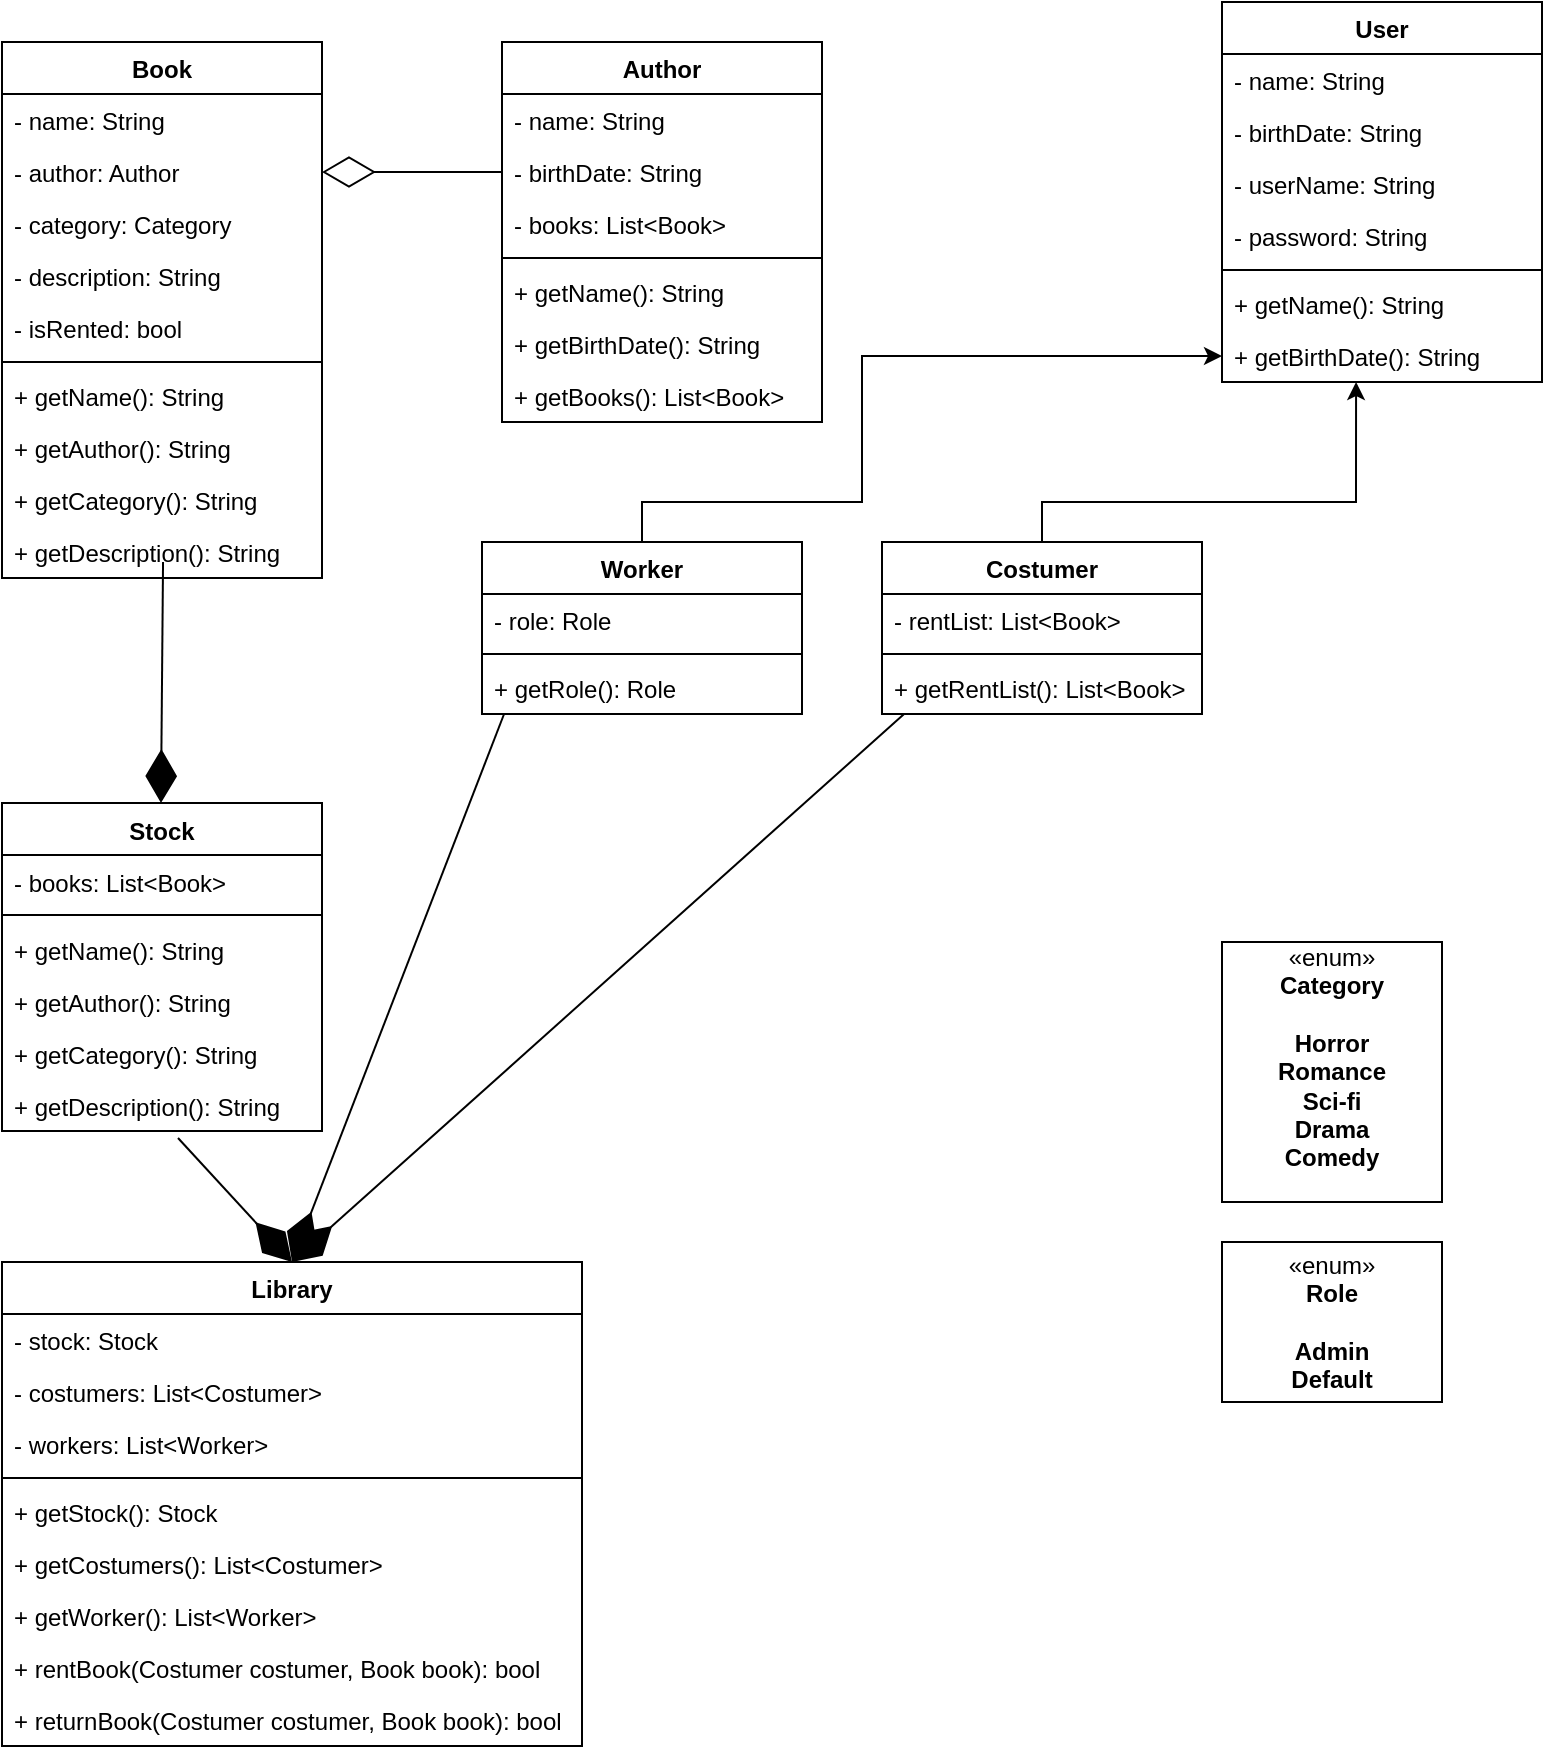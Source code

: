 <mxfile version="22.1.7" type="github">
  <diagram id="C5RBs43oDa-KdzZeNtuy" name="Page-1">
    <mxGraphModel dx="1402" dy="554" grid="1" gridSize="10" guides="1" tooltips="1" connect="1" arrows="1" fold="1" page="1" pageScale="1" pageWidth="827" pageHeight="1169" math="0" shadow="0">
      <root>
        <mxCell id="WIyWlLk6GJQsqaUBKTNV-0" />
        <mxCell id="WIyWlLk6GJQsqaUBKTNV-1" parent="WIyWlLk6GJQsqaUBKTNV-0" />
        <mxCell id="eZcE0YxD9h1GTTurw460-18" value="Book" style="swimlane;fontStyle=1;align=center;verticalAlign=top;childLayout=stackLayout;horizontal=1;startSize=26;horizontalStack=0;resizeParent=1;resizeParentMax=0;resizeLast=0;collapsible=1;marginBottom=0;whiteSpace=wrap;html=1;" parent="WIyWlLk6GJQsqaUBKTNV-1" vertex="1">
          <mxGeometry x="40" y="40" width="160" height="268" as="geometry" />
        </mxCell>
        <mxCell id="eZcE0YxD9h1GTTurw460-19" value="- name: String" style="text;strokeColor=none;fillColor=none;align=left;verticalAlign=top;spacingLeft=4;spacingRight=4;overflow=hidden;rotatable=0;points=[[0,0.5],[1,0.5]];portConstraint=eastwest;whiteSpace=wrap;html=1;" parent="eZcE0YxD9h1GTTurw460-18" vertex="1">
          <mxGeometry y="26" width="160" height="26" as="geometry" />
        </mxCell>
        <mxCell id="eZcE0YxD9h1GTTurw460-23" value="- author: Author" style="text;strokeColor=none;fillColor=none;align=left;verticalAlign=top;spacingLeft=4;spacingRight=4;overflow=hidden;rotatable=0;points=[[0,0.5],[1,0.5]];portConstraint=eastwest;whiteSpace=wrap;html=1;" parent="eZcE0YxD9h1GTTurw460-18" vertex="1">
          <mxGeometry y="52" width="160" height="26" as="geometry" />
        </mxCell>
        <mxCell id="eZcE0YxD9h1GTTurw460-24" value="- category: Category" style="text;strokeColor=none;fillColor=none;align=left;verticalAlign=top;spacingLeft=4;spacingRight=4;overflow=hidden;rotatable=0;points=[[0,0.5],[1,0.5]];portConstraint=eastwest;whiteSpace=wrap;html=1;" parent="eZcE0YxD9h1GTTurw460-18" vertex="1">
          <mxGeometry y="78" width="160" height="26" as="geometry" />
        </mxCell>
        <mxCell id="eZcE0YxD9h1GTTurw460-25" value="- description: String" style="text;strokeColor=none;fillColor=none;align=left;verticalAlign=top;spacingLeft=4;spacingRight=4;overflow=hidden;rotatable=0;points=[[0,0.5],[1,0.5]];portConstraint=eastwest;whiteSpace=wrap;html=1;" parent="eZcE0YxD9h1GTTurw460-18" vertex="1">
          <mxGeometry y="104" width="160" height="26" as="geometry" />
        </mxCell>
        <mxCell id="eZcE0YxD9h1GTTurw460-75" value="- isRented: bool" style="text;strokeColor=none;fillColor=none;align=left;verticalAlign=top;spacingLeft=4;spacingRight=4;overflow=hidden;rotatable=0;points=[[0,0.5],[1,0.5]];portConstraint=eastwest;whiteSpace=wrap;html=1;" parent="eZcE0YxD9h1GTTurw460-18" vertex="1">
          <mxGeometry y="130" width="160" height="26" as="geometry" />
        </mxCell>
        <mxCell id="eZcE0YxD9h1GTTurw460-20" value="" style="line;strokeWidth=1;fillColor=none;align=left;verticalAlign=middle;spacingTop=-1;spacingLeft=3;spacingRight=3;rotatable=0;labelPosition=right;points=[];portConstraint=eastwest;strokeColor=inherit;" parent="eZcE0YxD9h1GTTurw460-18" vertex="1">
          <mxGeometry y="156" width="160" height="8" as="geometry" />
        </mxCell>
        <mxCell id="eZcE0YxD9h1GTTurw460-21" value="+ getName(): String" style="text;strokeColor=none;fillColor=none;align=left;verticalAlign=top;spacingLeft=4;spacingRight=4;overflow=hidden;rotatable=0;points=[[0,0.5],[1,0.5]];portConstraint=eastwest;whiteSpace=wrap;html=1;" parent="eZcE0YxD9h1GTTurw460-18" vertex="1">
          <mxGeometry y="164" width="160" height="26" as="geometry" />
        </mxCell>
        <mxCell id="eZcE0YxD9h1GTTurw460-26" value="+ getAuthor(): String" style="text;strokeColor=none;fillColor=none;align=left;verticalAlign=top;spacingLeft=4;spacingRight=4;overflow=hidden;rotatable=0;points=[[0,0.5],[1,0.5]];portConstraint=eastwest;whiteSpace=wrap;html=1;" parent="eZcE0YxD9h1GTTurw460-18" vertex="1">
          <mxGeometry y="190" width="160" height="26" as="geometry" />
        </mxCell>
        <mxCell id="eZcE0YxD9h1GTTurw460-27" value="+ getCategory(): String" style="text;strokeColor=none;fillColor=none;align=left;verticalAlign=top;spacingLeft=4;spacingRight=4;overflow=hidden;rotatable=0;points=[[0,0.5],[1,0.5]];portConstraint=eastwest;whiteSpace=wrap;html=1;" parent="eZcE0YxD9h1GTTurw460-18" vertex="1">
          <mxGeometry y="216" width="160" height="26" as="geometry" />
        </mxCell>
        <mxCell id="eZcE0YxD9h1GTTurw460-28" value="+ getDescription(): String" style="text;strokeColor=none;fillColor=none;align=left;verticalAlign=top;spacingLeft=4;spacingRight=4;overflow=hidden;rotatable=0;points=[[0,0.5],[1,0.5]];portConstraint=eastwest;whiteSpace=wrap;html=1;" parent="eZcE0YxD9h1GTTurw460-18" vertex="1">
          <mxGeometry y="242" width="160" height="26" as="geometry" />
        </mxCell>
        <mxCell id="eZcE0YxD9h1GTTurw460-29" value="«enum»&lt;br&gt;&lt;div&gt;&lt;b&gt;Category&lt;/b&gt;&lt;/div&gt;&lt;div&gt;&lt;b&gt;&lt;br&gt;&lt;/b&gt;&lt;/div&gt;&lt;div&gt;&lt;b&gt;Horror&lt;/b&gt;&lt;/div&gt;&lt;div&gt;&lt;b&gt;Romance&lt;/b&gt;&lt;/div&gt;&lt;div&gt;&lt;b&gt;Sci-fi&lt;/b&gt;&lt;/div&gt;&lt;div&gt;&lt;b&gt;Drama&lt;/b&gt;&lt;/div&gt;&lt;div&gt;&lt;b&gt;Comedy&lt;/b&gt;&lt;/div&gt;&lt;div&gt;&lt;b&gt;&lt;br&gt;&lt;/b&gt;&lt;/div&gt;" style="html=1;whiteSpace=wrap;" parent="WIyWlLk6GJQsqaUBKTNV-1" vertex="1">
          <mxGeometry x="650" y="490" width="110" height="130" as="geometry" />
        </mxCell>
        <mxCell id="eZcE0YxD9h1GTTurw460-30" value="User" style="swimlane;fontStyle=1;align=center;verticalAlign=top;childLayout=stackLayout;horizontal=1;startSize=26;horizontalStack=0;resizeParent=1;resizeParentMax=0;resizeLast=0;collapsible=1;marginBottom=0;whiteSpace=wrap;html=1;" parent="WIyWlLk6GJQsqaUBKTNV-1" vertex="1">
          <mxGeometry x="650" y="20" width="160" height="190" as="geometry" />
        </mxCell>
        <mxCell id="eZcE0YxD9h1GTTurw460-31" value="- name: String" style="text;strokeColor=none;fillColor=none;align=left;verticalAlign=top;spacingLeft=4;spacingRight=4;overflow=hidden;rotatable=0;points=[[0,0.5],[1,0.5]];portConstraint=eastwest;whiteSpace=wrap;html=1;" parent="eZcE0YxD9h1GTTurw460-30" vertex="1">
          <mxGeometry y="26" width="160" height="26" as="geometry" />
        </mxCell>
        <mxCell id="eZcE0YxD9h1GTTurw460-32" value="- birthDate: String" style="text;strokeColor=none;fillColor=none;align=left;verticalAlign=top;spacingLeft=4;spacingRight=4;overflow=hidden;rotatable=0;points=[[0,0.5],[1,0.5]];portConstraint=eastwest;whiteSpace=wrap;html=1;" parent="eZcE0YxD9h1GTTurw460-30" vertex="1">
          <mxGeometry y="52" width="160" height="26" as="geometry" />
        </mxCell>
        <mxCell id="eZcE0YxD9h1GTTurw460-40" value="- userName: String" style="text;strokeColor=none;fillColor=none;align=left;verticalAlign=top;spacingLeft=4;spacingRight=4;overflow=hidden;rotatable=0;points=[[0,0.5],[1,0.5]];portConstraint=eastwest;whiteSpace=wrap;html=1;" parent="eZcE0YxD9h1GTTurw460-30" vertex="1">
          <mxGeometry y="78" width="160" height="26" as="geometry" />
        </mxCell>
        <mxCell id="eZcE0YxD9h1GTTurw460-41" value="- password: String" style="text;strokeColor=none;fillColor=none;align=left;verticalAlign=top;spacingLeft=4;spacingRight=4;overflow=hidden;rotatable=0;points=[[0,0.5],[1,0.5]];portConstraint=eastwest;whiteSpace=wrap;html=1;" parent="eZcE0YxD9h1GTTurw460-30" vertex="1">
          <mxGeometry y="104" width="160" height="26" as="geometry" />
        </mxCell>
        <mxCell id="eZcE0YxD9h1GTTurw460-35" value="" style="line;strokeWidth=1;fillColor=none;align=left;verticalAlign=middle;spacingTop=-1;spacingLeft=3;spacingRight=3;rotatable=0;labelPosition=right;points=[];portConstraint=eastwest;strokeColor=inherit;" parent="eZcE0YxD9h1GTTurw460-30" vertex="1">
          <mxGeometry y="130" width="160" height="8" as="geometry" />
        </mxCell>
        <mxCell id="eZcE0YxD9h1GTTurw460-36" value="+ getName(): String" style="text;strokeColor=none;fillColor=none;align=left;verticalAlign=top;spacingLeft=4;spacingRight=4;overflow=hidden;rotatable=0;points=[[0,0.5],[1,0.5]];portConstraint=eastwest;whiteSpace=wrap;html=1;" parent="eZcE0YxD9h1GTTurw460-30" vertex="1">
          <mxGeometry y="138" width="160" height="26" as="geometry" />
        </mxCell>
        <mxCell id="eZcE0YxD9h1GTTurw460-37" value="+ getBirthDate(): String" style="text;strokeColor=none;fillColor=none;align=left;verticalAlign=top;spacingLeft=4;spacingRight=4;overflow=hidden;rotatable=0;points=[[0,0.5],[1,0.5]];portConstraint=eastwest;whiteSpace=wrap;html=1;" parent="eZcE0YxD9h1GTTurw460-30" vertex="1">
          <mxGeometry y="164" width="160" height="26" as="geometry" />
        </mxCell>
        <mxCell id="eZcE0YxD9h1GTTurw460-42" value="Costumer" style="swimlane;fontStyle=1;align=center;verticalAlign=top;childLayout=stackLayout;horizontal=1;startSize=26;horizontalStack=0;resizeParent=1;resizeParentMax=0;resizeLast=0;collapsible=1;marginBottom=0;whiteSpace=wrap;html=1;" parent="WIyWlLk6GJQsqaUBKTNV-1" vertex="1">
          <mxGeometry x="480" y="290" width="160" height="86" as="geometry" />
        </mxCell>
        <mxCell id="eZcE0YxD9h1GTTurw460-46" value="- rentList: List&amp;lt;Book&amp;gt;" style="text;strokeColor=none;fillColor=none;align=left;verticalAlign=top;spacingLeft=4;spacingRight=4;overflow=hidden;rotatable=0;points=[[0,0.5],[1,0.5]];portConstraint=eastwest;whiteSpace=wrap;html=1;" parent="eZcE0YxD9h1GTTurw460-42" vertex="1">
          <mxGeometry y="26" width="160" height="26" as="geometry" />
        </mxCell>
        <mxCell id="eZcE0YxD9h1GTTurw460-47" value="" style="line;strokeWidth=1;fillColor=none;align=left;verticalAlign=middle;spacingTop=-1;spacingLeft=3;spacingRight=3;rotatable=0;labelPosition=right;points=[];portConstraint=eastwest;strokeColor=inherit;" parent="eZcE0YxD9h1GTTurw460-42" vertex="1">
          <mxGeometry y="52" width="160" height="8" as="geometry" />
        </mxCell>
        <mxCell id="eZcE0YxD9h1GTTurw460-48" value="+ getRentList(): List&amp;lt;Book&amp;gt;" style="text;strokeColor=none;fillColor=none;align=left;verticalAlign=top;spacingLeft=4;spacingRight=4;overflow=hidden;rotatable=0;points=[[0,0.5],[1,0.5]];portConstraint=eastwest;whiteSpace=wrap;html=1;" parent="eZcE0YxD9h1GTTurw460-42" vertex="1">
          <mxGeometry y="60" width="160" height="26" as="geometry" />
        </mxCell>
        <mxCell id="Vkm4u5jiYcNMLQXFKRMQ-39" style="edgeStyle=orthogonalEdgeStyle;rounded=0;orthogonalLoop=1;jettySize=auto;html=1;exitX=0.5;exitY=0;exitDx=0;exitDy=0;entryX=0;entryY=0.5;entryDx=0;entryDy=0;" edge="1" parent="WIyWlLk6GJQsqaUBKTNV-1" source="eZcE0YxD9h1GTTurw460-59" target="eZcE0YxD9h1GTTurw460-37">
          <mxGeometry relative="1" as="geometry">
            <Array as="points">
              <mxPoint x="360" y="270" />
              <mxPoint x="470" y="270" />
              <mxPoint x="470" y="197" />
            </Array>
          </mxGeometry>
        </mxCell>
        <mxCell id="eZcE0YxD9h1GTTurw460-59" value="Worker" style="swimlane;fontStyle=1;align=center;verticalAlign=top;childLayout=stackLayout;horizontal=1;startSize=26;horizontalStack=0;resizeParent=1;resizeParentMax=0;resizeLast=0;collapsible=1;marginBottom=0;whiteSpace=wrap;html=1;" parent="WIyWlLk6GJQsqaUBKTNV-1" vertex="1">
          <mxGeometry x="280" y="290" width="160" height="86" as="geometry" />
        </mxCell>
        <mxCell id="eZcE0YxD9h1GTTurw460-60" value="- role: Role" style="text;strokeColor=none;fillColor=none;align=left;verticalAlign=top;spacingLeft=4;spacingRight=4;overflow=hidden;rotatable=0;points=[[0,0.5],[1,0.5]];portConstraint=eastwest;whiteSpace=wrap;html=1;" parent="eZcE0YxD9h1GTTurw460-59" vertex="1">
          <mxGeometry y="26" width="160" height="26" as="geometry" />
        </mxCell>
        <mxCell id="eZcE0YxD9h1GTTurw460-61" value="" style="line;strokeWidth=1;fillColor=none;align=left;verticalAlign=middle;spacingTop=-1;spacingLeft=3;spacingRight=3;rotatable=0;labelPosition=right;points=[];portConstraint=eastwest;strokeColor=inherit;" parent="eZcE0YxD9h1GTTurw460-59" vertex="1">
          <mxGeometry y="52" width="160" height="8" as="geometry" />
        </mxCell>
        <mxCell id="eZcE0YxD9h1GTTurw460-62" value="+ getRole(): Role" style="text;strokeColor=none;fillColor=none;align=left;verticalAlign=top;spacingLeft=4;spacingRight=4;overflow=hidden;rotatable=0;points=[[0,0.5],[1,0.5]];portConstraint=eastwest;whiteSpace=wrap;html=1;" parent="eZcE0YxD9h1GTTurw460-59" vertex="1">
          <mxGeometry y="60" width="160" height="26" as="geometry" />
        </mxCell>
        <mxCell id="eZcE0YxD9h1GTTurw460-63" value="«enum»&lt;br&gt;&lt;b&gt;Role&lt;/b&gt;&lt;br&gt;&lt;div&gt;&lt;b&gt;&lt;br&gt;&lt;/b&gt;&lt;/div&gt;&lt;div&gt;&lt;b&gt;Admin&lt;/b&gt;&lt;/div&gt;&lt;div&gt;&lt;b&gt;Default&lt;br&gt;&lt;/b&gt;&lt;/div&gt;" style="html=1;whiteSpace=wrap;" parent="WIyWlLk6GJQsqaUBKTNV-1" vertex="1">
          <mxGeometry x="650" y="640" width="110" height="80" as="geometry" />
        </mxCell>
        <mxCell id="eZcE0YxD9h1GTTurw460-64" value="Stock" style="swimlane;fontStyle=1;align=center;verticalAlign=top;childLayout=stackLayout;horizontal=1;startSize=26;horizontalStack=0;resizeParent=1;resizeParentMax=0;resizeLast=0;collapsible=1;marginBottom=0;whiteSpace=wrap;html=1;" parent="WIyWlLk6GJQsqaUBKTNV-1" vertex="1">
          <mxGeometry x="40" y="420.5" width="160" height="164" as="geometry" />
        </mxCell>
        <mxCell id="eZcE0YxD9h1GTTurw460-68" value="- books: List&amp;lt;Book&amp;gt;" style="text;strokeColor=none;fillColor=none;align=left;verticalAlign=top;spacingLeft=4;spacingRight=4;overflow=hidden;rotatable=0;points=[[0,0.5],[1,0.5]];portConstraint=eastwest;whiteSpace=wrap;html=1;" parent="eZcE0YxD9h1GTTurw460-64" vertex="1">
          <mxGeometry y="26" width="160" height="26" as="geometry" />
        </mxCell>
        <mxCell id="eZcE0YxD9h1GTTurw460-69" value="" style="line;strokeWidth=1;fillColor=none;align=left;verticalAlign=middle;spacingTop=-1;spacingLeft=3;spacingRight=3;rotatable=0;labelPosition=right;points=[];portConstraint=eastwest;strokeColor=inherit;" parent="eZcE0YxD9h1GTTurw460-64" vertex="1">
          <mxGeometry y="52" width="160" height="8" as="geometry" />
        </mxCell>
        <mxCell id="eZcE0YxD9h1GTTurw460-70" value="+ getName(): String" style="text;strokeColor=none;fillColor=none;align=left;verticalAlign=top;spacingLeft=4;spacingRight=4;overflow=hidden;rotatable=0;points=[[0,0.5],[1,0.5]];portConstraint=eastwest;whiteSpace=wrap;html=1;" parent="eZcE0YxD9h1GTTurw460-64" vertex="1">
          <mxGeometry y="60" width="160" height="26" as="geometry" />
        </mxCell>
        <mxCell id="eZcE0YxD9h1GTTurw460-71" value="+ getAuthor(): String" style="text;strokeColor=none;fillColor=none;align=left;verticalAlign=top;spacingLeft=4;spacingRight=4;overflow=hidden;rotatable=0;points=[[0,0.5],[1,0.5]];portConstraint=eastwest;whiteSpace=wrap;html=1;" parent="eZcE0YxD9h1GTTurw460-64" vertex="1">
          <mxGeometry y="86" width="160" height="26" as="geometry" />
        </mxCell>
        <mxCell id="eZcE0YxD9h1GTTurw460-72" value="+ getCategory(): String" style="text;strokeColor=none;fillColor=none;align=left;verticalAlign=top;spacingLeft=4;spacingRight=4;overflow=hidden;rotatable=0;points=[[0,0.5],[1,0.5]];portConstraint=eastwest;whiteSpace=wrap;html=1;" parent="eZcE0YxD9h1GTTurw460-64" vertex="1">
          <mxGeometry y="112" width="160" height="26" as="geometry" />
        </mxCell>
        <mxCell id="eZcE0YxD9h1GTTurw460-73" value="+ getDescription(): String" style="text;strokeColor=none;fillColor=none;align=left;verticalAlign=top;spacingLeft=4;spacingRight=4;overflow=hidden;rotatable=0;points=[[0,0.5],[1,0.5]];portConstraint=eastwest;whiteSpace=wrap;html=1;" parent="eZcE0YxD9h1GTTurw460-64" vertex="1">
          <mxGeometry y="138" width="160" height="26" as="geometry" />
        </mxCell>
        <mxCell id="Vkm4u5jiYcNMLQXFKRMQ-0" value="Author" style="swimlane;fontStyle=1;align=center;verticalAlign=top;childLayout=stackLayout;horizontal=1;startSize=26;horizontalStack=0;resizeParent=1;resizeParentMax=0;resizeLast=0;collapsible=1;marginBottom=0;whiteSpace=wrap;html=1;" vertex="1" parent="WIyWlLk6GJQsqaUBKTNV-1">
          <mxGeometry x="290" y="40" width="160" height="190" as="geometry" />
        </mxCell>
        <mxCell id="Vkm4u5jiYcNMLQXFKRMQ-1" value="- name: String" style="text;strokeColor=none;fillColor=none;align=left;verticalAlign=top;spacingLeft=4;spacingRight=4;overflow=hidden;rotatable=0;points=[[0,0.5],[1,0.5]];portConstraint=eastwest;whiteSpace=wrap;html=1;" vertex="1" parent="Vkm4u5jiYcNMLQXFKRMQ-0">
          <mxGeometry y="26" width="160" height="26" as="geometry" />
        </mxCell>
        <mxCell id="Vkm4u5jiYcNMLQXFKRMQ-11" value="- birthDate: String" style="text;strokeColor=none;fillColor=none;align=left;verticalAlign=top;spacingLeft=4;spacingRight=4;overflow=hidden;rotatable=0;points=[[0,0.5],[1,0.5]];portConstraint=eastwest;whiteSpace=wrap;html=1;" vertex="1" parent="Vkm4u5jiYcNMLQXFKRMQ-0">
          <mxGeometry y="52" width="160" height="26" as="geometry" />
        </mxCell>
        <mxCell id="Vkm4u5jiYcNMLQXFKRMQ-49" value="- books: List&amp;lt;Book&amp;gt;" style="text;strokeColor=none;fillColor=none;align=left;verticalAlign=top;spacingLeft=4;spacingRight=4;overflow=hidden;rotatable=0;points=[[0,0.5],[1,0.5]];portConstraint=eastwest;whiteSpace=wrap;html=1;" vertex="1" parent="Vkm4u5jiYcNMLQXFKRMQ-0">
          <mxGeometry y="78" width="160" height="26" as="geometry" />
        </mxCell>
        <mxCell id="Vkm4u5jiYcNMLQXFKRMQ-6" value="" style="line;strokeWidth=1;fillColor=none;align=left;verticalAlign=middle;spacingTop=-1;spacingLeft=3;spacingRight=3;rotatable=0;labelPosition=right;points=[];portConstraint=eastwest;strokeColor=inherit;" vertex="1" parent="Vkm4u5jiYcNMLQXFKRMQ-0">
          <mxGeometry y="104" width="160" height="8" as="geometry" />
        </mxCell>
        <mxCell id="Vkm4u5jiYcNMLQXFKRMQ-7" value="+ getName(): String" style="text;strokeColor=none;fillColor=none;align=left;verticalAlign=top;spacingLeft=4;spacingRight=4;overflow=hidden;rotatable=0;points=[[0,0.5],[1,0.5]];portConstraint=eastwest;whiteSpace=wrap;html=1;" vertex="1" parent="Vkm4u5jiYcNMLQXFKRMQ-0">
          <mxGeometry y="112" width="160" height="26" as="geometry" />
        </mxCell>
        <mxCell id="Vkm4u5jiYcNMLQXFKRMQ-10" value="+ getBirthDate(): String" style="text;strokeColor=none;fillColor=none;align=left;verticalAlign=top;spacingLeft=4;spacingRight=4;overflow=hidden;rotatable=0;points=[[0,0.5],[1,0.5]];portConstraint=eastwest;whiteSpace=wrap;html=1;" vertex="1" parent="Vkm4u5jiYcNMLQXFKRMQ-0">
          <mxGeometry y="138" width="160" height="26" as="geometry" />
        </mxCell>
        <mxCell id="Vkm4u5jiYcNMLQXFKRMQ-48" value="+ getBooks(): List&amp;lt;Book&amp;gt;" style="text;strokeColor=none;fillColor=none;align=left;verticalAlign=top;spacingLeft=4;spacingRight=4;overflow=hidden;rotatable=0;points=[[0,0.5],[1,0.5]];portConstraint=eastwest;whiteSpace=wrap;html=1;" vertex="1" parent="Vkm4u5jiYcNMLQXFKRMQ-0">
          <mxGeometry y="164" width="160" height="26" as="geometry" />
        </mxCell>
        <mxCell id="Vkm4u5jiYcNMLQXFKRMQ-17" value="" style="endArrow=diamondThin;endFill=0;endSize=24;html=1;rounded=0;exitX=0;exitY=0.5;exitDx=0;exitDy=0;entryX=1;entryY=0.5;entryDx=0;entryDy=0;" edge="1" parent="WIyWlLk6GJQsqaUBKTNV-1" source="Vkm4u5jiYcNMLQXFKRMQ-11" target="eZcE0YxD9h1GTTurw460-23">
          <mxGeometry width="160" relative="1" as="geometry">
            <mxPoint x="290" y="220" as="sourcePoint" />
            <mxPoint x="450" y="220" as="targetPoint" />
          </mxGeometry>
        </mxCell>
        <mxCell id="Vkm4u5jiYcNMLQXFKRMQ-18" value="Library" style="swimlane;fontStyle=1;align=center;verticalAlign=top;childLayout=stackLayout;horizontal=1;startSize=26;horizontalStack=0;resizeParent=1;resizeParentMax=0;resizeLast=0;collapsible=1;marginBottom=0;whiteSpace=wrap;html=1;" vertex="1" parent="WIyWlLk6GJQsqaUBKTNV-1">
          <mxGeometry x="40" y="650" width="290" height="242" as="geometry" />
        </mxCell>
        <mxCell id="Vkm4u5jiYcNMLQXFKRMQ-19" value="- stock: Stock" style="text;strokeColor=none;fillColor=none;align=left;verticalAlign=top;spacingLeft=4;spacingRight=4;overflow=hidden;rotatable=0;points=[[0,0.5],[1,0.5]];portConstraint=eastwest;whiteSpace=wrap;html=1;" vertex="1" parent="Vkm4u5jiYcNMLQXFKRMQ-18">
          <mxGeometry y="26" width="290" height="26" as="geometry" />
        </mxCell>
        <mxCell id="Vkm4u5jiYcNMLQXFKRMQ-30" value="- costumers: List&amp;lt;Costumer&amp;gt;" style="text;strokeColor=none;fillColor=none;align=left;verticalAlign=top;spacingLeft=4;spacingRight=4;overflow=hidden;rotatable=0;points=[[0,0.5],[1,0.5]];portConstraint=eastwest;whiteSpace=wrap;html=1;" vertex="1" parent="Vkm4u5jiYcNMLQXFKRMQ-18">
          <mxGeometry y="52" width="290" height="26" as="geometry" />
        </mxCell>
        <mxCell id="Vkm4u5jiYcNMLQXFKRMQ-31" value="- workers: List&amp;lt;Worker&amp;gt;" style="text;strokeColor=none;fillColor=none;align=left;verticalAlign=top;spacingLeft=4;spacingRight=4;overflow=hidden;rotatable=0;points=[[0,0.5],[1,0.5]];portConstraint=eastwest;whiteSpace=wrap;html=1;" vertex="1" parent="Vkm4u5jiYcNMLQXFKRMQ-18">
          <mxGeometry y="78" width="290" height="26" as="geometry" />
        </mxCell>
        <mxCell id="Vkm4u5jiYcNMLQXFKRMQ-24" value="" style="line;strokeWidth=1;fillColor=none;align=left;verticalAlign=middle;spacingTop=-1;spacingLeft=3;spacingRight=3;rotatable=0;labelPosition=right;points=[];portConstraint=eastwest;strokeColor=inherit;" vertex="1" parent="Vkm4u5jiYcNMLQXFKRMQ-18">
          <mxGeometry y="104" width="290" height="8" as="geometry" />
        </mxCell>
        <mxCell id="Vkm4u5jiYcNMLQXFKRMQ-25" value="+ getStock(): Stock" style="text;strokeColor=none;fillColor=none;align=left;verticalAlign=top;spacingLeft=4;spacingRight=4;overflow=hidden;rotatable=0;points=[[0,0.5],[1,0.5]];portConstraint=eastwest;whiteSpace=wrap;html=1;" vertex="1" parent="Vkm4u5jiYcNMLQXFKRMQ-18">
          <mxGeometry y="112" width="290" height="26" as="geometry" />
        </mxCell>
        <mxCell id="Vkm4u5jiYcNMLQXFKRMQ-26" value="+ getCostumers(): List&amp;lt;Costumer&amp;gt;" style="text;strokeColor=none;fillColor=none;align=left;verticalAlign=top;spacingLeft=4;spacingRight=4;overflow=hidden;rotatable=0;points=[[0,0.5],[1,0.5]];portConstraint=eastwest;whiteSpace=wrap;html=1;" vertex="1" parent="Vkm4u5jiYcNMLQXFKRMQ-18">
          <mxGeometry y="138" width="290" height="26" as="geometry" />
        </mxCell>
        <mxCell id="Vkm4u5jiYcNMLQXFKRMQ-27" value="+ getWorker(): List&amp;lt;Worker&amp;gt;" style="text;strokeColor=none;fillColor=none;align=left;verticalAlign=top;spacingLeft=4;spacingRight=4;overflow=hidden;rotatable=0;points=[[0,0.5],[1,0.5]];portConstraint=eastwest;whiteSpace=wrap;html=1;" vertex="1" parent="Vkm4u5jiYcNMLQXFKRMQ-18">
          <mxGeometry y="164" width="290" height="26" as="geometry" />
        </mxCell>
        <mxCell id="Vkm4u5jiYcNMLQXFKRMQ-28" value="+ rentBook(Costumer costumer, Book book): bool" style="text;strokeColor=none;fillColor=none;align=left;verticalAlign=top;spacingLeft=4;spacingRight=4;overflow=hidden;rotatable=0;points=[[0,0.5],[1,0.5]];portConstraint=eastwest;whiteSpace=wrap;html=1;" vertex="1" parent="Vkm4u5jiYcNMLQXFKRMQ-18">
          <mxGeometry y="190" width="290" height="26" as="geometry" />
        </mxCell>
        <mxCell id="Vkm4u5jiYcNMLQXFKRMQ-32" value="+ returnBook(Costumer costumer, Book book): bool" style="text;strokeColor=none;fillColor=none;align=left;verticalAlign=top;spacingLeft=4;spacingRight=4;overflow=hidden;rotatable=0;points=[[0,0.5],[1,0.5]];portConstraint=eastwest;whiteSpace=wrap;html=1;" vertex="1" parent="Vkm4u5jiYcNMLQXFKRMQ-18">
          <mxGeometry y="216" width="290" height="26" as="geometry" />
        </mxCell>
        <mxCell id="Vkm4u5jiYcNMLQXFKRMQ-33" value="" style="endArrow=diamondThin;endFill=1;endSize=24;html=1;rounded=0;entryX=0.431;entryY=0;entryDx=0;entryDy=0;entryPerimeter=0;" edge="1" parent="WIyWlLk6GJQsqaUBKTNV-1">
          <mxGeometry width="160" relative="1" as="geometry">
            <mxPoint x="120.52" y="300" as="sourcePoint" />
            <mxPoint x="119.48" y="420.5" as="targetPoint" />
          </mxGeometry>
        </mxCell>
        <mxCell id="Vkm4u5jiYcNMLQXFKRMQ-34" value="" style="endArrow=diamondThin;endFill=1;endSize=24;html=1;rounded=0;exitX=0.55;exitY=1.135;exitDx=0;exitDy=0;exitPerimeter=0;entryX=0.5;entryY=0;entryDx=0;entryDy=0;" edge="1" parent="WIyWlLk6GJQsqaUBKTNV-1" source="eZcE0YxD9h1GTTurw460-73" target="Vkm4u5jiYcNMLQXFKRMQ-18">
          <mxGeometry width="160" relative="1" as="geometry">
            <mxPoint x="181.04" y="529.5" as="sourcePoint" />
            <mxPoint x="128" y="640" as="targetPoint" />
          </mxGeometry>
        </mxCell>
        <mxCell id="Vkm4u5jiYcNMLQXFKRMQ-35" value="" style="endArrow=diamondThin;endFill=1;endSize=24;html=1;rounded=0;entryX=0.5;entryY=0;entryDx=0;entryDy=0;" edge="1" parent="WIyWlLk6GJQsqaUBKTNV-1" target="Vkm4u5jiYcNMLQXFKRMQ-18">
          <mxGeometry width="160" relative="1" as="geometry">
            <mxPoint x="291.04" y="376" as="sourcePoint" />
            <mxPoint x="290" y="496.5" as="targetPoint" />
          </mxGeometry>
        </mxCell>
        <mxCell id="Vkm4u5jiYcNMLQXFKRMQ-36" value="" style="endArrow=diamondThin;endFill=1;endSize=24;html=1;rounded=0;entryX=0.5;entryY=0;entryDx=0;entryDy=0;" edge="1" parent="WIyWlLk6GJQsqaUBKTNV-1" target="Vkm4u5jiYcNMLQXFKRMQ-18">
          <mxGeometry width="160" relative="1" as="geometry">
            <mxPoint x="491.04" y="376" as="sourcePoint" />
            <mxPoint x="490" y="496.5" as="targetPoint" />
          </mxGeometry>
        </mxCell>
        <mxCell id="Vkm4u5jiYcNMLQXFKRMQ-41" style="edgeStyle=orthogonalEdgeStyle;rounded=0;orthogonalLoop=1;jettySize=auto;html=1;exitX=0.5;exitY=0;exitDx=0;exitDy=0;entryX=0.419;entryY=1;entryDx=0;entryDy=0;entryPerimeter=0;" edge="1" parent="WIyWlLk6GJQsqaUBKTNV-1" source="eZcE0YxD9h1GTTurw460-42" target="eZcE0YxD9h1GTTurw460-37">
          <mxGeometry relative="1" as="geometry">
            <Array as="points">
              <mxPoint x="560" y="270" />
              <mxPoint x="717" y="270" />
            </Array>
          </mxGeometry>
        </mxCell>
      </root>
    </mxGraphModel>
  </diagram>
</mxfile>
